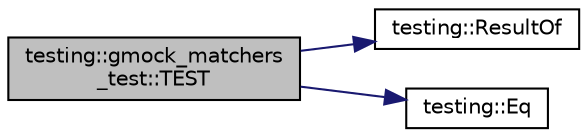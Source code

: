 digraph "testing::gmock_matchers_test::TEST"
{
  edge [fontname="Helvetica",fontsize="10",labelfontname="Helvetica",labelfontsize="10"];
  node [fontname="Helvetica",fontsize="10",shape=record];
  rankdir="LR";
  Node1380 [label="testing::gmock_matchers\l_test::TEST",height=0.2,width=0.4,color="black", fillcolor="grey75", style="filled", fontcolor="black"];
  Node1380 -> Node1381 [color="midnightblue",fontsize="10",style="solid",fontname="Helvetica"];
  Node1381 [label="testing::ResultOf",height=0.2,width=0.4,color="black", fillcolor="white", style="filled",URL="$d0/d75/namespacetesting.html#aaadb51dd383baa95f123ab891d4f8a5f"];
  Node1380 -> Node1382 [color="midnightblue",fontsize="10",style="solid",fontname="Helvetica"];
  Node1382 [label="testing::Eq",height=0.2,width=0.4,color="black", fillcolor="white", style="filled",URL="$d0/d75/namespacetesting.html#a0cb8ba7eae844c871eccb29e7c81635f"];
}
